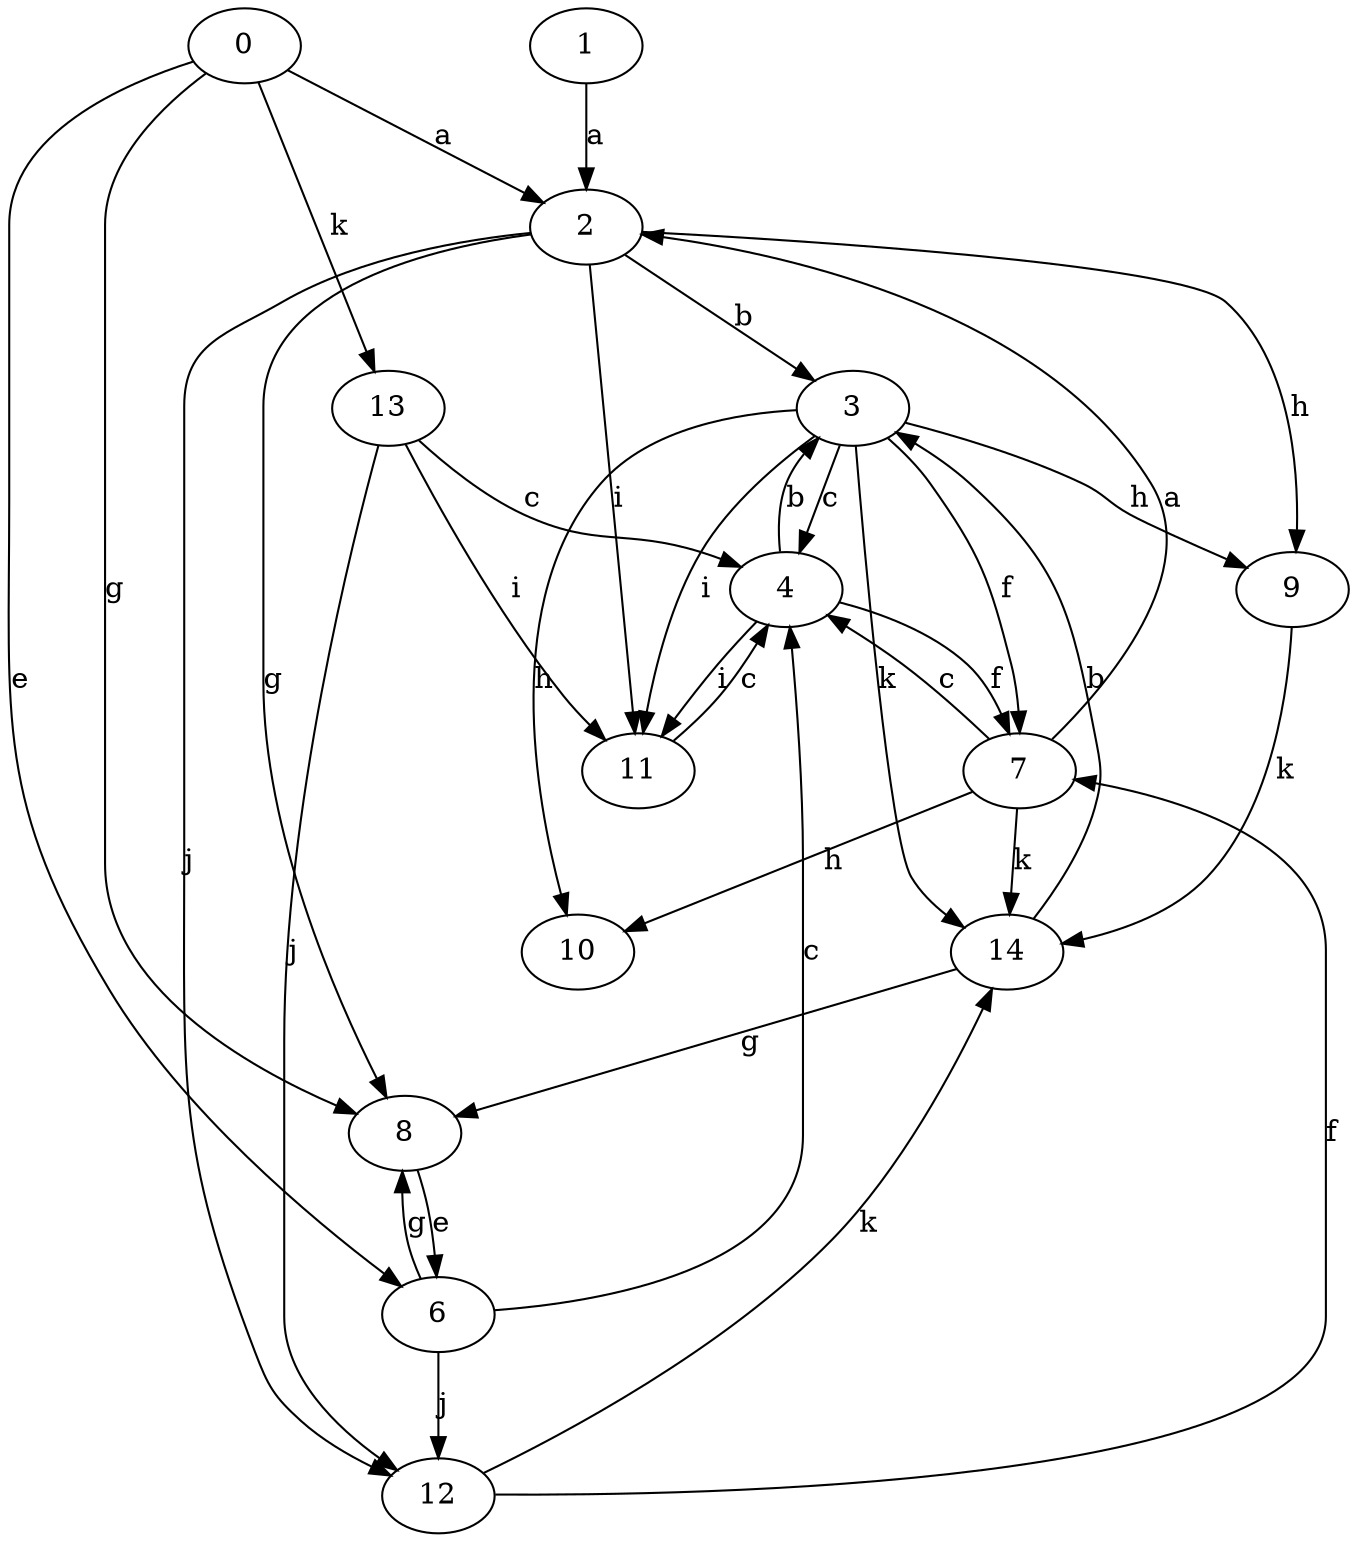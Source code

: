 strict digraph  {
1;
2;
3;
4;
6;
0;
7;
8;
9;
10;
11;
12;
13;
14;
1 -> 2  [label=a];
2 -> 3  [label=b];
2 -> 8  [label=g];
2 -> 9  [label=h];
2 -> 11  [label=i];
2 -> 12  [label=j];
3 -> 4  [label=c];
3 -> 7  [label=f];
3 -> 9  [label=h];
3 -> 10  [label=h];
3 -> 11  [label=i];
3 -> 14  [label=k];
4 -> 3  [label=b];
4 -> 7  [label=f];
4 -> 11  [label=i];
6 -> 4  [label=c];
6 -> 8  [label=g];
6 -> 12  [label=j];
0 -> 2  [label=a];
0 -> 6  [label=e];
0 -> 8  [label=g];
0 -> 13  [label=k];
7 -> 2  [label=a];
7 -> 4  [label=c];
7 -> 10  [label=h];
7 -> 14  [label=k];
8 -> 6  [label=e];
9 -> 14  [label=k];
11 -> 4  [label=c];
12 -> 7  [label=f];
12 -> 14  [label=k];
13 -> 4  [label=c];
13 -> 11  [label=i];
13 -> 12  [label=j];
14 -> 3  [label=b];
14 -> 8  [label=g];
}
